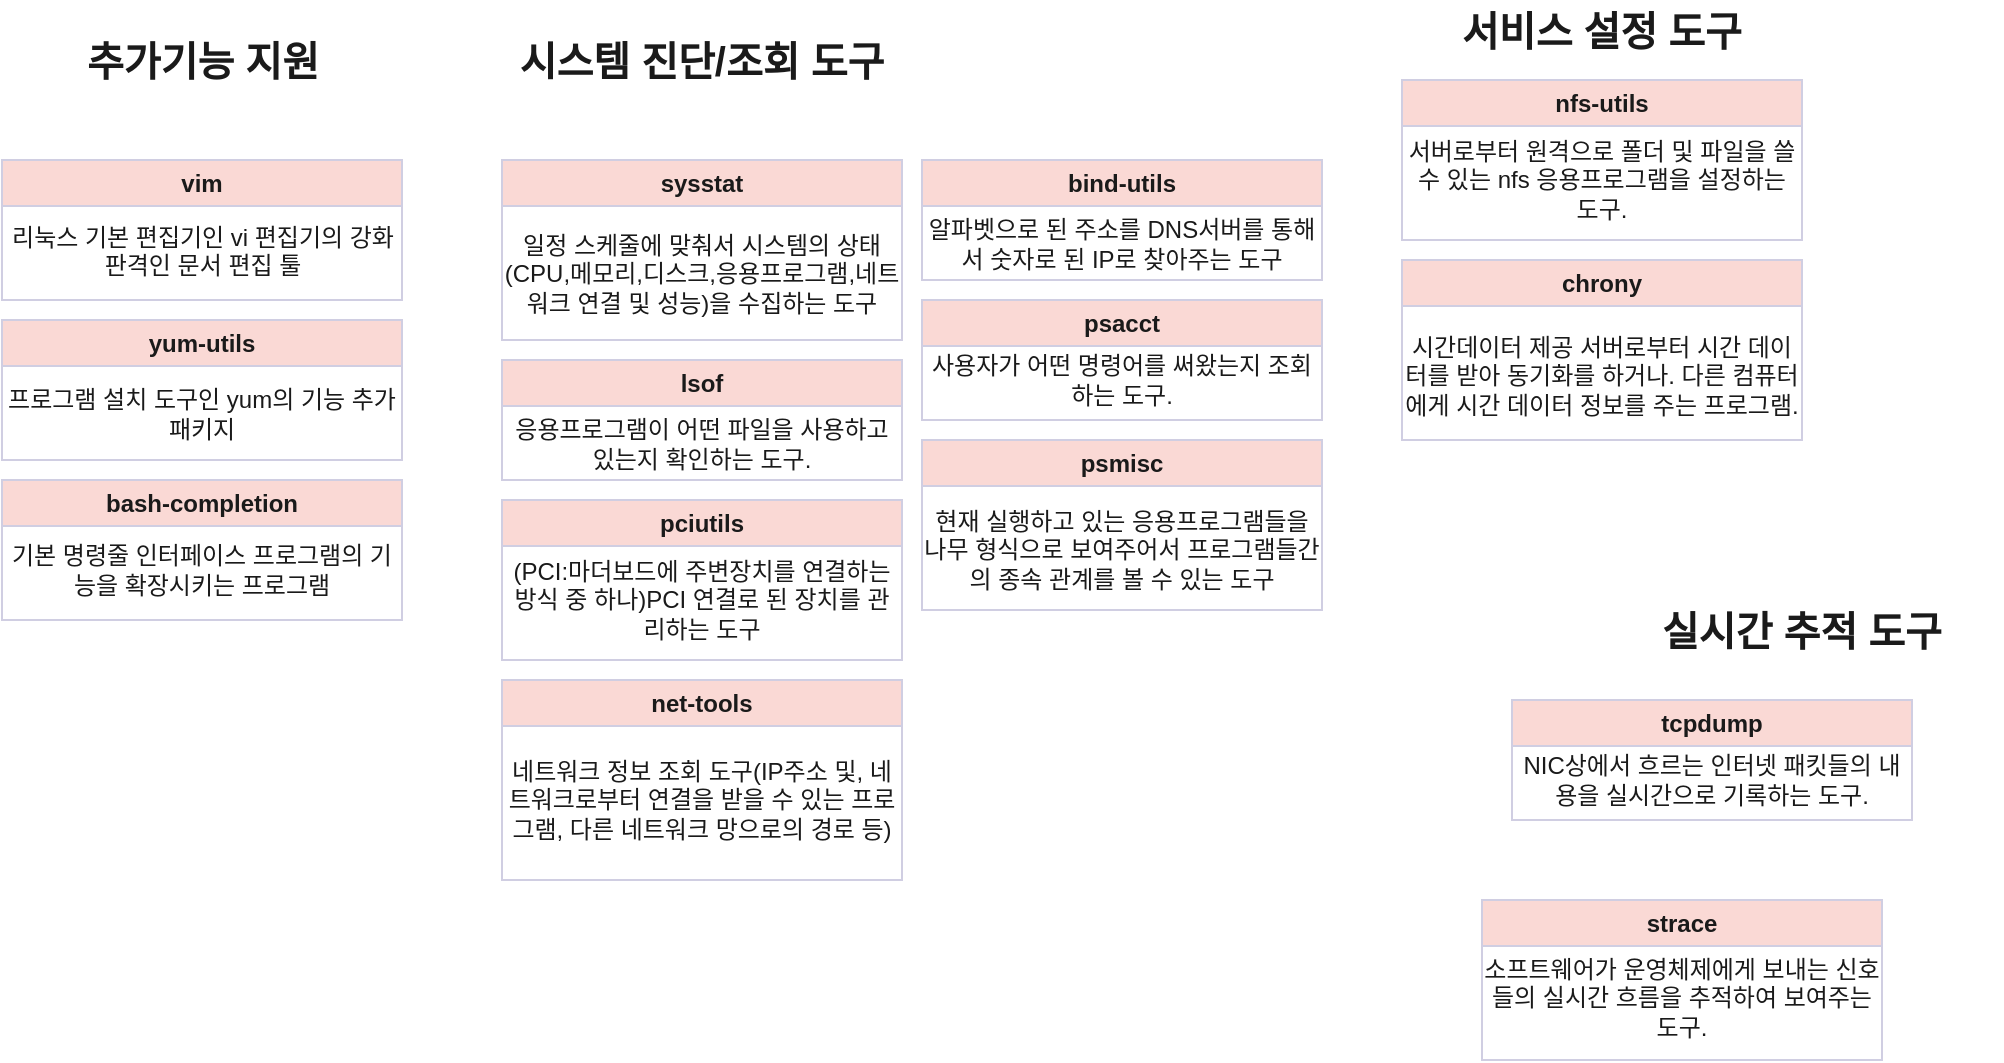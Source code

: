 <mxfile version="20.8.21" type="github">
  <diagram name="페이지-1" id="qAXT69G6eZdml_QpsJ1J">
    <mxGraphModel dx="1325" dy="654" grid="1" gridSize="10" guides="1" tooltips="1" connect="1" arrows="1" fold="1" page="1" pageScale="1" pageWidth="1169" pageHeight="827" math="0" shadow="0">
      <root>
        <mxCell id="0" />
        <mxCell id="1" parent="0" />
        <mxCell id="138x4V-RQ_fm05UkUeAB-1" value="vim" style="swimlane;whiteSpace=wrap;html=1;rounded=0;labelBackgroundColor=none;fillColor=#FAD9D5;strokeColor=#D0CEE2;fontColor=#1A1A1A;" vertex="1" parent="1">
          <mxGeometry x="90" y="100" width="200" height="70" as="geometry" />
        </mxCell>
        <mxCell id="138x4V-RQ_fm05UkUeAB-3" value="리눅스 기본 편집기인 vi 편집기의 강화판격인 문서 편집 툴" style="text;html=1;strokeColor=none;fillColor=none;align=center;verticalAlign=top;whiteSpace=wrap;rounded=0;labelBackgroundColor=none;fontColor=#1A1A1A;" vertex="1" parent="138x4V-RQ_fm05UkUeAB-1">
          <mxGeometry x="3" y="25" width="195" height="40" as="geometry" />
        </mxCell>
        <mxCell id="138x4V-RQ_fm05UkUeAB-4" value="bash-completion" style="swimlane;whiteSpace=wrap;html=1;rounded=0;labelBackgroundColor=none;fillColor=#FAD9D5;strokeColor=#D0CEE2;fontColor=#1A1A1A;" vertex="1" parent="1">
          <mxGeometry x="90" y="260" width="200" height="70" as="geometry" />
        </mxCell>
        <mxCell id="138x4V-RQ_fm05UkUeAB-6" value="기본 명령줄 인터페이스 프로그램의 기능을 확장시키는 프로그램" style="text;html=1;strokeColor=none;fillColor=none;align=center;verticalAlign=middle;whiteSpace=wrap;rounded=0;labelBackgroundColor=none;fontColor=#1A1A1A;" vertex="1" parent="138x4V-RQ_fm05UkUeAB-4">
          <mxGeometry y="30" width="200" height="30" as="geometry" />
        </mxCell>
        <mxCell id="138x4V-RQ_fm05UkUeAB-10" value="sysstat" style="swimlane;whiteSpace=wrap;html=1;labelBackgroundColor=none;fillColor=#FAD9D5;strokeColor=#D0CEE2;fontColor=#1A1A1A;" vertex="1" parent="1">
          <mxGeometry x="340" y="100" width="200" height="90" as="geometry" />
        </mxCell>
        <mxCell id="138x4V-RQ_fm05UkUeAB-28" value="일정 스케줄에 맞춰서 시스템의 상태(CPU,메모리,디스크,응용프로그램,네트워크 연결 및 성능)을 수집하는 도구" style="text;html=1;strokeColor=none;fillColor=none;align=center;verticalAlign=middle;whiteSpace=wrap;rounded=0;labelBackgroundColor=none;fontColor=#1A1A1A;" vertex="1" parent="138x4V-RQ_fm05UkUeAB-10">
          <mxGeometry y="27" width="200" height="60" as="geometry" />
        </mxCell>
        <mxCell id="138x4V-RQ_fm05UkUeAB-11" value="yum-utils" style="swimlane;whiteSpace=wrap;html=1;labelBackgroundColor=none;fillColor=#FAD9D5;strokeColor=#D0CEE2;fontColor=#1A1A1A;" vertex="1" parent="1">
          <mxGeometry x="90" y="180" width="200" height="70" as="geometry" />
        </mxCell>
        <mxCell id="138x4V-RQ_fm05UkUeAB-27" value="프로그램 설치 도구인 yum의 기능 추가 패키지" style="text;html=1;strokeColor=none;fillColor=none;align=center;verticalAlign=middle;whiteSpace=wrap;rounded=0;labelBackgroundColor=none;fontColor=#1A1A1A;" vertex="1" parent="138x4V-RQ_fm05UkUeAB-11">
          <mxGeometry y="23" width="200" height="47" as="geometry" />
        </mxCell>
        <mxCell id="138x4V-RQ_fm05UkUeAB-13" value="net-tools" style="swimlane;whiteSpace=wrap;html=1;labelBackgroundColor=none;fillColor=#FAD9D5;strokeColor=#D0CEE2;fontColor=#1A1A1A;" vertex="1" parent="1">
          <mxGeometry x="340" y="360" width="200" height="100" as="geometry" />
        </mxCell>
        <mxCell id="138x4V-RQ_fm05UkUeAB-30" value="네트워크 정보 조회 도구(IP주소 및, 네트워크로부터 연결을 받을 수 있는 프로그램, 다른 네트워크 망으로의 경로 등)" style="text;html=1;strokeColor=none;fillColor=none;align=center;verticalAlign=middle;whiteSpace=wrap;rounded=0;labelBackgroundColor=none;fontColor=#1A1A1A;" vertex="1" parent="138x4V-RQ_fm05UkUeAB-13">
          <mxGeometry y="30" width="200" height="60" as="geometry" />
        </mxCell>
        <mxCell id="138x4V-RQ_fm05UkUeAB-15" value="lsof" style="swimlane;whiteSpace=wrap;html=1;labelBackgroundColor=none;fillColor=#FAD9D5;strokeColor=#D0CEE2;fontColor=#1A1A1A;" vertex="1" parent="1">
          <mxGeometry x="340" y="200" width="200" height="60" as="geometry" />
        </mxCell>
        <mxCell id="138x4V-RQ_fm05UkUeAB-31" value="응용프로그램이 어떤 파일을 사용하고 있는지 확인하는 도구." style="text;html=1;strokeColor=none;fillColor=none;align=center;verticalAlign=middle;whiteSpace=wrap;rounded=0;labelBackgroundColor=none;fontColor=#1A1A1A;" vertex="1" parent="138x4V-RQ_fm05UkUeAB-15">
          <mxGeometry y="27" width="200" height="30" as="geometry" />
        </mxCell>
        <mxCell id="138x4V-RQ_fm05UkUeAB-16" value="&lt;font style=&quot;font-size: 20px;&quot;&gt;&lt;b&gt;시스템 진단/조회 도구&lt;/b&gt;&lt;/font&gt;" style="text;html=1;strokeColor=none;fillColor=none;align=center;verticalAlign=middle;whiteSpace=wrap;rounded=0;labelBackgroundColor=none;fontColor=#1A1A1A;" vertex="1" parent="1">
          <mxGeometry x="340" y="35" width="200" height="30" as="geometry" />
        </mxCell>
        <mxCell id="138x4V-RQ_fm05UkUeAB-17" value="bind-utils" style="swimlane;whiteSpace=wrap;html=1;labelBackgroundColor=none;fillColor=#FAD9D5;strokeColor=#D0CEE2;fontColor=#1A1A1A;" vertex="1" parent="1">
          <mxGeometry x="550" y="100" width="200" height="60" as="geometry" />
        </mxCell>
        <mxCell id="138x4V-RQ_fm05UkUeAB-32" value="알파벳으로 된 주소를 DNS서버를 통해서 숫자로 된 IP로 찾아주는 도구" style="text;html=1;strokeColor=none;fillColor=none;align=center;verticalAlign=middle;whiteSpace=wrap;rounded=0;fontColor=#1A1A1A;" vertex="1" parent="138x4V-RQ_fm05UkUeAB-17">
          <mxGeometry y="27" width="200" height="30" as="geometry" />
        </mxCell>
        <mxCell id="138x4V-RQ_fm05UkUeAB-18" value="pciutils" style="swimlane;whiteSpace=wrap;html=1;labelBackgroundColor=none;fillColor=#FAD9D5;strokeColor=#D0CEE2;fontColor=#1A1A1A;" vertex="1" parent="1">
          <mxGeometry x="340" y="270" width="200" height="80" as="geometry" />
        </mxCell>
        <mxCell id="138x4V-RQ_fm05UkUeAB-33" value="(PCI:마더보드에 주변장치를 연결하는 방식 중 하나)PCI 연결로 된 장치를 관리하는 도구" style="text;html=1;strokeColor=none;fillColor=none;align=center;verticalAlign=middle;whiteSpace=wrap;rounded=0;fontColor=#1A1A1A;" vertex="1" parent="138x4V-RQ_fm05UkUeAB-18">
          <mxGeometry y="30" width="200" height="40" as="geometry" />
        </mxCell>
        <mxCell id="138x4V-RQ_fm05UkUeAB-19" value="&lt;font style=&quot;font-size: 20px;&quot;&gt;&lt;b&gt;서비스 설정 도구&lt;/b&gt;&lt;/font&gt;" style="text;html=1;strokeColor=none;fillColor=none;align=center;verticalAlign=middle;whiteSpace=wrap;rounded=0;labelBackgroundColor=none;fontColor=#1A1A1A;" vertex="1" parent="1">
          <mxGeometry x="790" y="20" width="200" height="30" as="geometry" />
        </mxCell>
        <mxCell id="138x4V-RQ_fm05UkUeAB-20" value="&lt;font style=&quot;font-size: 20px;&quot;&gt;&lt;b&gt;실시간 추적 도구&lt;/b&gt;&lt;/font&gt;" style="text;html=1;strokeColor=none;fillColor=none;align=center;verticalAlign=middle;whiteSpace=wrap;rounded=0;labelBackgroundColor=none;fontColor=#1A1A1A;" vertex="1" parent="1">
          <mxGeometry x="890" y="320" width="200" height="30" as="geometry" />
        </mxCell>
        <mxCell id="138x4V-RQ_fm05UkUeAB-21" value="tcpdump" style="swimlane;whiteSpace=wrap;html=1;labelBackgroundColor=none;fillColor=#FAD9D5;strokeColor=#D0CEE2;fontColor=#1A1A1A;" vertex="1" parent="1">
          <mxGeometry x="845" y="370" width="200" height="60" as="geometry" />
        </mxCell>
        <mxCell id="138x4V-RQ_fm05UkUeAB-41" value="NIC상에서 흐르는 인터넷 패킷들의 내용을 실시간으로 기록하는 도구." style="text;html=1;strokeColor=none;fillColor=none;align=center;verticalAlign=middle;whiteSpace=wrap;rounded=0;fontColor=#1A1A1A;" vertex="1" parent="138x4V-RQ_fm05UkUeAB-21">
          <mxGeometry y="25" width="200" height="30" as="geometry" />
        </mxCell>
        <mxCell id="138x4V-RQ_fm05UkUeAB-22" value="psmisc" style="swimlane;whiteSpace=wrap;html=1;labelBackgroundColor=none;fillColor=#FAD9D5;strokeColor=#D0CEE2;fontColor=#1A1A1A;" vertex="1" parent="1">
          <mxGeometry x="550" y="240" width="200" height="85" as="geometry" />
        </mxCell>
        <mxCell id="138x4V-RQ_fm05UkUeAB-42" value="현재 실행하고 있는 응용프로그램들을 나무 형식으로 보여주어서 프로그램들간의 종속 관계를 볼 수 있는 도구" style="text;html=1;strokeColor=none;fillColor=none;align=center;verticalAlign=middle;whiteSpace=wrap;rounded=0;fontColor=#1A1A1A;" vertex="1" parent="138x4V-RQ_fm05UkUeAB-22">
          <mxGeometry y="25" width="200" height="60" as="geometry" />
        </mxCell>
        <mxCell id="138x4V-RQ_fm05UkUeAB-23" value="nfs-utils" style="swimlane;whiteSpace=wrap;html=1;labelBackgroundColor=none;fillColor=#FAD9D5;strokeColor=#D0CEE2;fontColor=#1A1A1A;" vertex="1" parent="1">
          <mxGeometry x="790" y="60" width="200" height="80" as="geometry" />
        </mxCell>
        <mxCell id="138x4V-RQ_fm05UkUeAB-34" value="서버로부터 원격으로 폴더 및 파일을 쓸 수 있는 nfs 응용프로그램을 설정하는 도구." style="text;html=1;strokeColor=none;fillColor=none;align=center;verticalAlign=middle;whiteSpace=wrap;rounded=0;fontColor=#1A1A1A;" vertex="1" parent="138x4V-RQ_fm05UkUeAB-23">
          <mxGeometry y="25" width="200" height="50" as="geometry" />
        </mxCell>
        <mxCell id="138x4V-RQ_fm05UkUeAB-24" value="psacct" style="swimlane;whiteSpace=wrap;html=1;labelBackgroundColor=none;fillColor=#FAD9D5;strokeColor=#D0CEE2;fontColor=#1A1A1A;" vertex="1" parent="1">
          <mxGeometry x="550" y="170" width="200" height="60" as="geometry" />
        </mxCell>
        <mxCell id="138x4V-RQ_fm05UkUeAB-35" value="사용자가 어떤 명령어를 써왔는지 조회하는 도구." style="text;html=1;strokeColor=none;fillColor=none;align=center;verticalAlign=middle;whiteSpace=wrap;rounded=0;fontColor=#1A1A1A;" vertex="1" parent="138x4V-RQ_fm05UkUeAB-24">
          <mxGeometry y="25" width="200" height="30" as="geometry" />
        </mxCell>
        <mxCell id="138x4V-RQ_fm05UkUeAB-25" value="strace" style="swimlane;whiteSpace=wrap;html=1;labelBackgroundColor=none;fillColor=#FAD9D5;strokeColor=#D0CEE2;fontColor=#1A1A1A;" vertex="1" parent="1">
          <mxGeometry x="830" y="470" width="200" height="80" as="geometry" />
        </mxCell>
        <mxCell id="138x4V-RQ_fm05UkUeAB-40" value="소프트웨어가 운영체제에게 보내는 신호들의 실시간 흐름을 추적하여 보여주는 도구." style="text;html=1;strokeColor=none;fillColor=none;align=center;verticalAlign=middle;whiteSpace=wrap;rounded=0;fontColor=#1A1A1A;" vertex="1" parent="138x4V-RQ_fm05UkUeAB-25">
          <mxGeometry y="24" width="200" height="50" as="geometry" />
        </mxCell>
        <mxCell id="138x4V-RQ_fm05UkUeAB-26" value="chrony" style="swimlane;whiteSpace=wrap;html=1;labelBackgroundColor=none;fillColor=#FAD9D5;strokeColor=#D0CEE2;fontColor=#1A1A1A;" vertex="1" parent="1">
          <mxGeometry x="790" y="150" width="200" height="90" as="geometry" />
        </mxCell>
        <mxCell id="138x4V-RQ_fm05UkUeAB-43" value="시간데이터 제공 서버로부터 시간 데이터를 받아 동기화를 하거나. 다른 컴퓨터에게 시간 데이터 정보를 주는 프로그램." style="text;html=1;strokeColor=none;fillColor=none;align=center;verticalAlign=middle;whiteSpace=wrap;rounded=0;fontColor=#1A1A1A;" vertex="1" parent="138x4V-RQ_fm05UkUeAB-26">
          <mxGeometry y="25" width="200" height="65" as="geometry" />
        </mxCell>
        <mxCell id="138x4V-RQ_fm05UkUeAB-47" value="추가기능 지원" style="text;strokeColor=none;fillColor=none;html=1;fontSize=20;fontStyle=1;verticalAlign=middle;align=center;fontColor=#1A1A1A;" vertex="1" parent="1">
          <mxGeometry x="90" y="30" width="200" height="40" as="geometry" />
        </mxCell>
      </root>
    </mxGraphModel>
  </diagram>
</mxfile>
